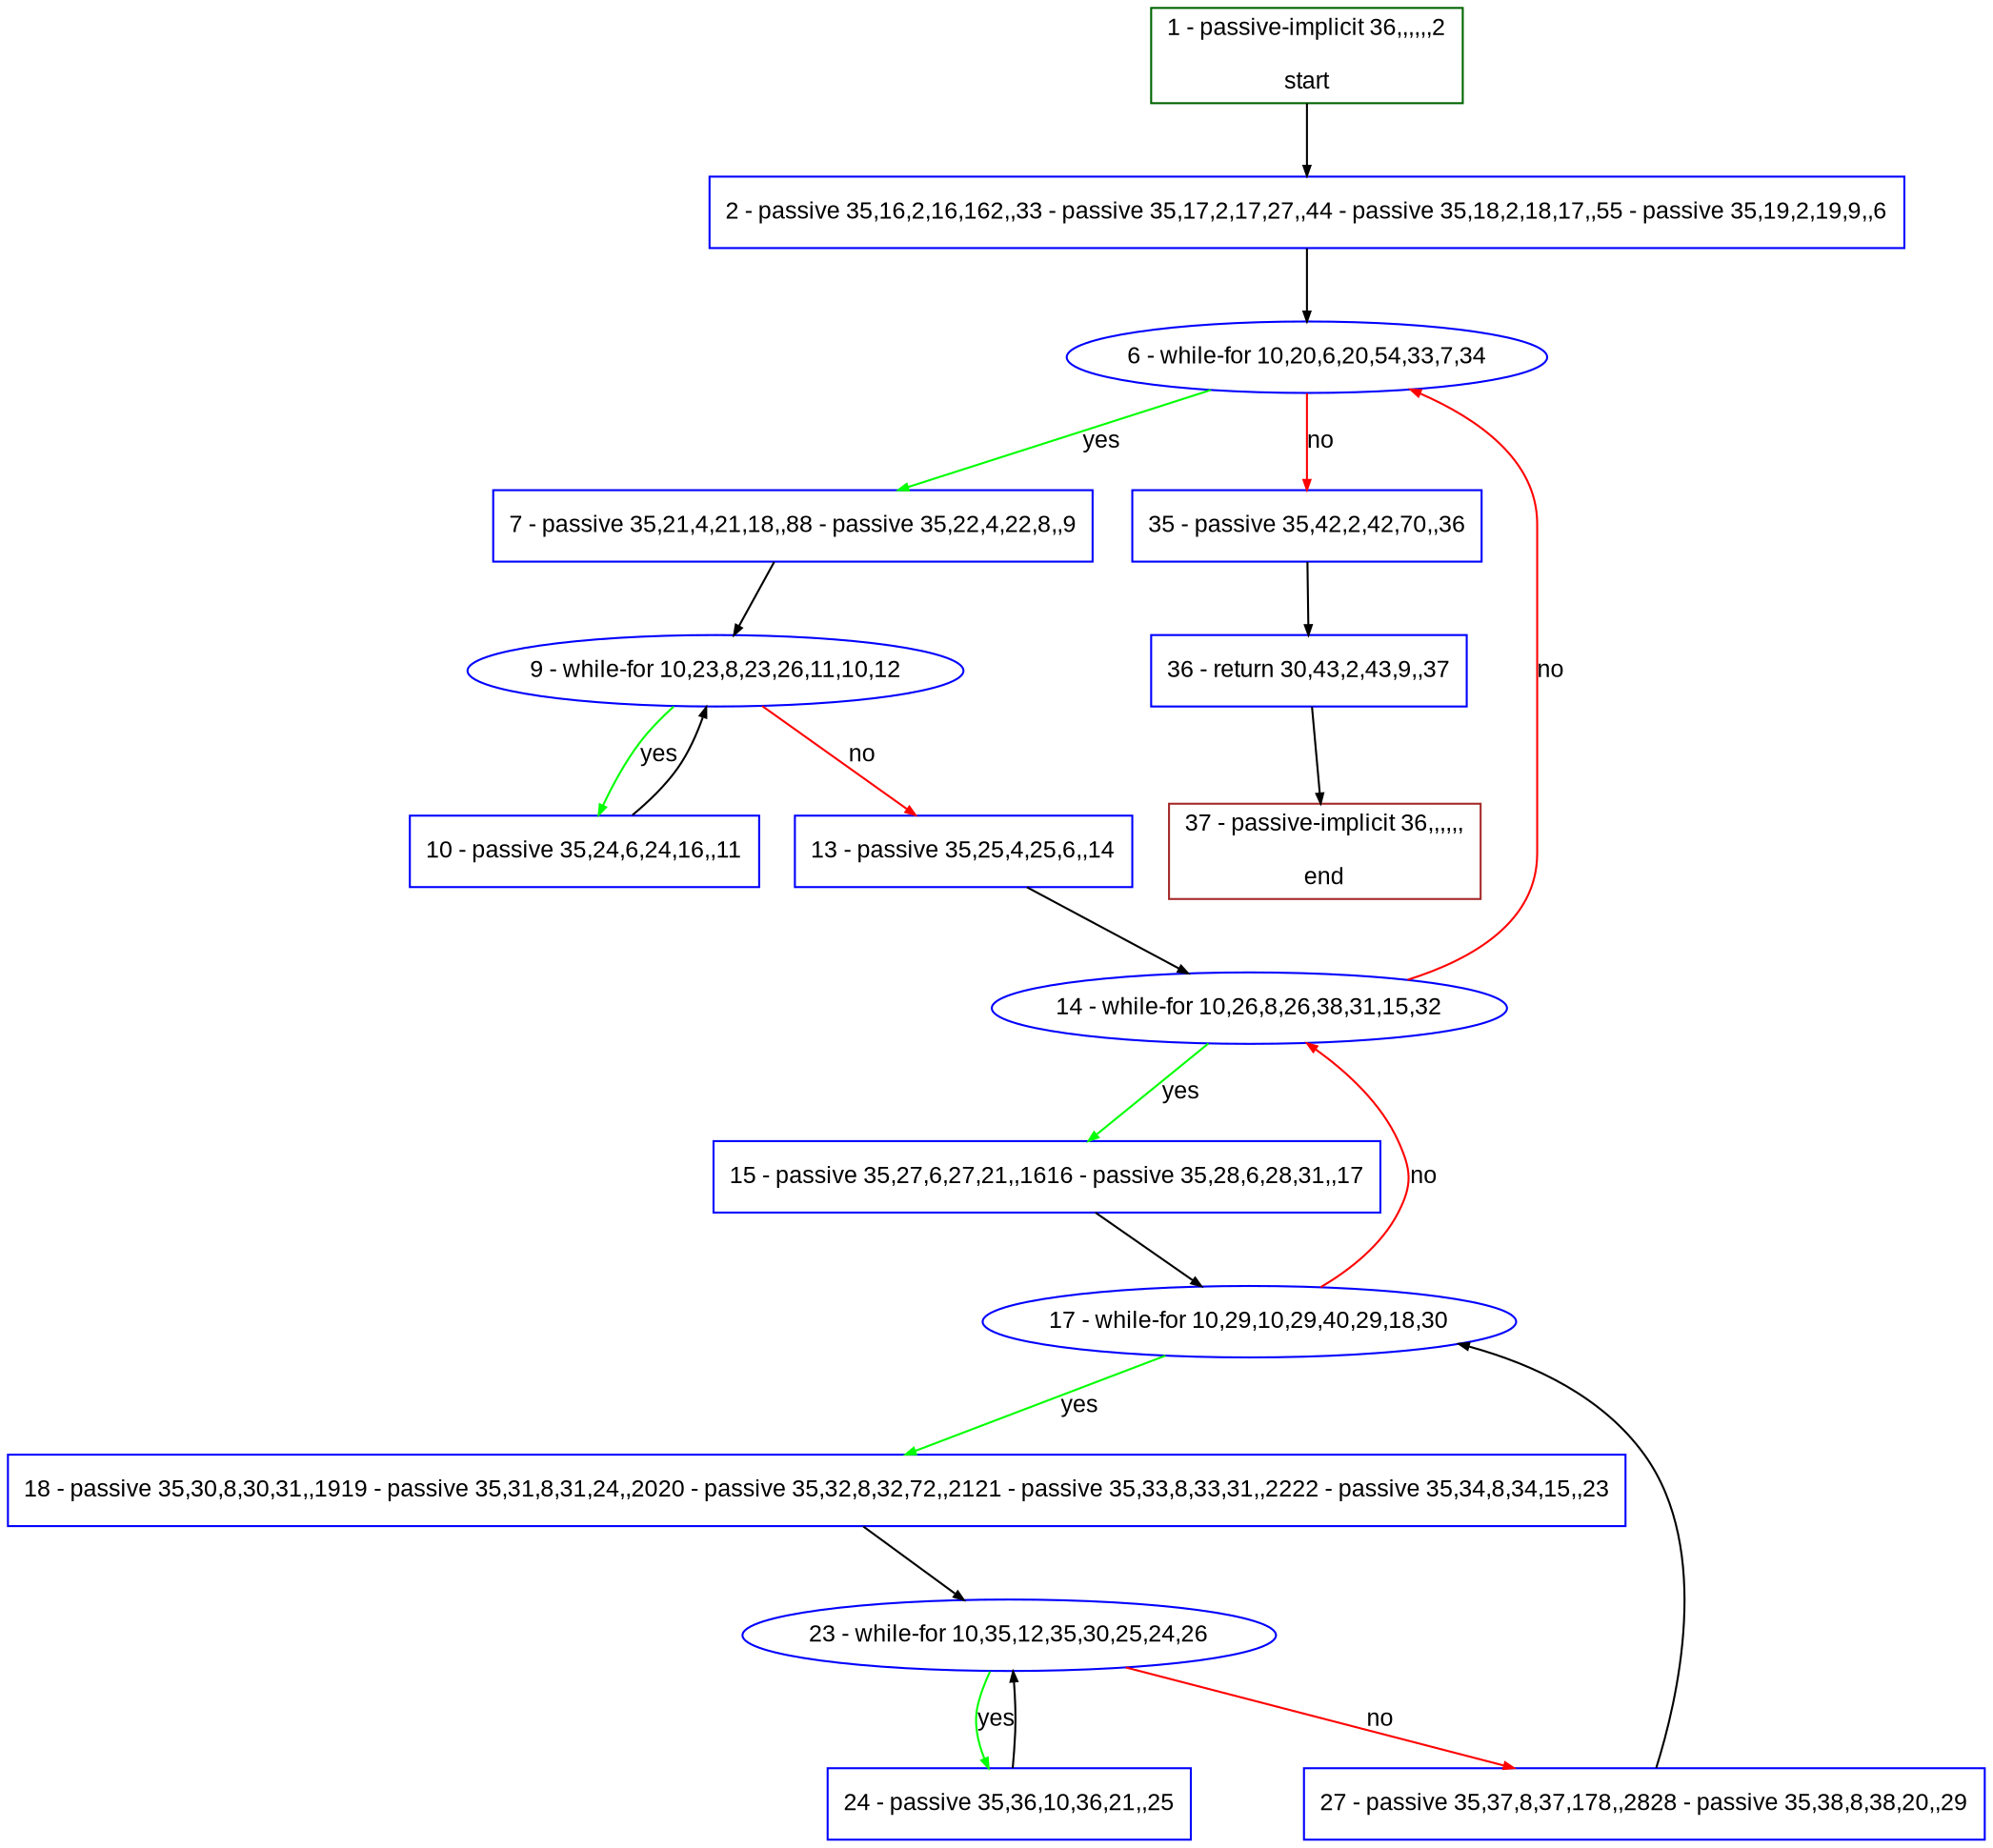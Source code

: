 digraph "" {
  graph [pack="true", label="", fontsize="12", packmode="clust", fontname="Arial", fillcolor="#FFFFCC", bgcolor="white", style="rounded,filled", compound="true"];
  node [node_initialized="no", label="", color="grey", fontsize="12", fillcolor="white", fontname="Arial", style="filled", shape="rectangle", compound="true", fixedsize="false"];
  edge [fontcolor="black", arrowhead="normal", arrowtail="none", arrowsize="0.5", ltail="", label="", color="black", fontsize="12", lhead="", fontname="Arial", dir="forward", compound="true"];
  __N1 [label="2 - passive 35,16,2,16,162,,33 - passive 35,17,2,17,27,,44 - passive 35,18,2,18,17,,55 - passive 35,19,2,19,9,,6", color="#0000ff", fillcolor="#ffffff", style="filled", shape="box"];
  __N2 [label="1 - passive-implicit 36,,,,,,2\n\nstart", color="#006400", fillcolor="#ffffff", style="filled", shape="box"];
  __N3 [label="6 - while-for 10,20,6,20,54,33,7,34", color="#0000ff", fillcolor="#ffffff", style="filled", shape="oval"];
  __N4 [label="7 - passive 35,21,4,21,18,,88 - passive 35,22,4,22,8,,9", color="#0000ff", fillcolor="#ffffff", style="filled", shape="box"];
  __N5 [label="35 - passive 35,42,2,42,70,,36", color="#0000ff", fillcolor="#ffffff", style="filled", shape="box"];
  __N6 [label="9 - while-for 10,23,8,23,26,11,10,12", color="#0000ff", fillcolor="#ffffff", style="filled", shape="oval"];
  __N7 [label="10 - passive 35,24,6,24,16,,11", color="#0000ff", fillcolor="#ffffff", style="filled", shape="box"];
  __N8 [label="13 - passive 35,25,4,25,6,,14", color="#0000ff", fillcolor="#ffffff", style="filled", shape="box"];
  __N9 [label="14 - while-for 10,26,8,26,38,31,15,32", color="#0000ff", fillcolor="#ffffff", style="filled", shape="oval"];
  __N10 [label="15 - passive 35,27,6,27,21,,1616 - passive 35,28,6,28,31,,17", color="#0000ff", fillcolor="#ffffff", style="filled", shape="box"];
  __N11 [label="17 - while-for 10,29,10,29,40,29,18,30", color="#0000ff", fillcolor="#ffffff", style="filled", shape="oval"];
  __N12 [label="18 - passive 35,30,8,30,31,,1919 - passive 35,31,8,31,24,,2020 - passive 35,32,8,32,72,,2121 - passive 35,33,8,33,31,,2222 - passive 35,34,8,34,15,,23", color="#0000ff", fillcolor="#ffffff", style="filled", shape="box"];
  __N13 [label="23 - while-for 10,35,12,35,30,25,24,26", color="#0000ff", fillcolor="#ffffff", style="filled", shape="oval"];
  __N14 [label="24 - passive 35,36,10,36,21,,25", color="#0000ff", fillcolor="#ffffff", style="filled", shape="box"];
  __N15 [label="27 - passive 35,37,8,37,178,,2828 - passive 35,38,8,38,20,,29", color="#0000ff", fillcolor="#ffffff", style="filled", shape="box"];
  __N16 [label="36 - return 30,43,2,43,9,,37", color="#0000ff", fillcolor="#ffffff", style="filled", shape="box"];
  __N17 [label="37 - passive-implicit 36,,,,,,\n\nend", color="#a52a2a", fillcolor="#ffffff", style="filled", shape="box"];
  __N2 -> __N1 [arrowhead="normal", arrowtail="none", color="#000000", label="", dir="forward"];
  __N1 -> __N3 [arrowhead="normal", arrowtail="none", color="#000000", label="", dir="forward"];
  __N3 -> __N4 [arrowhead="normal", arrowtail="none", color="#00ff00", label="yes", dir="forward"];
  __N3 -> __N5 [arrowhead="normal", arrowtail="none", color="#ff0000", label="no", dir="forward"];
  __N4 -> __N6 [arrowhead="normal", arrowtail="none", color="#000000", label="", dir="forward"];
  __N6 -> __N7 [arrowhead="normal", arrowtail="none", color="#00ff00", label="yes", dir="forward"];
  __N7 -> __N6 [arrowhead="normal", arrowtail="none", color="#000000", label="", dir="forward"];
  __N6 -> __N8 [arrowhead="normal", arrowtail="none", color="#ff0000", label="no", dir="forward"];
  __N8 -> __N9 [arrowhead="normal", arrowtail="none", color="#000000", label="", dir="forward"];
  __N9 -> __N3 [arrowhead="normal", arrowtail="none", color="#ff0000", label="no", dir="forward"];
  __N9 -> __N10 [arrowhead="normal", arrowtail="none", color="#00ff00", label="yes", dir="forward"];
  __N10 -> __N11 [arrowhead="normal", arrowtail="none", color="#000000", label="", dir="forward"];
  __N11 -> __N9 [arrowhead="normal", arrowtail="none", color="#ff0000", label="no", dir="forward"];
  __N11 -> __N12 [arrowhead="normal", arrowtail="none", color="#00ff00", label="yes", dir="forward"];
  __N12 -> __N13 [arrowhead="normal", arrowtail="none", color="#000000", label="", dir="forward"];
  __N13 -> __N14 [arrowhead="normal", arrowtail="none", color="#00ff00", label="yes", dir="forward"];
  __N14 -> __N13 [arrowhead="normal", arrowtail="none", color="#000000", label="", dir="forward"];
  __N13 -> __N15 [arrowhead="normal", arrowtail="none", color="#ff0000", label="no", dir="forward"];
  __N15 -> __N11 [arrowhead="normal", arrowtail="none", color="#000000", label="", dir="forward"];
  __N5 -> __N16 [arrowhead="normal", arrowtail="none", color="#000000", label="", dir="forward"];
  __N16 -> __N17 [arrowhead="normal", arrowtail="none", color="#000000", label="", dir="forward"];
}
